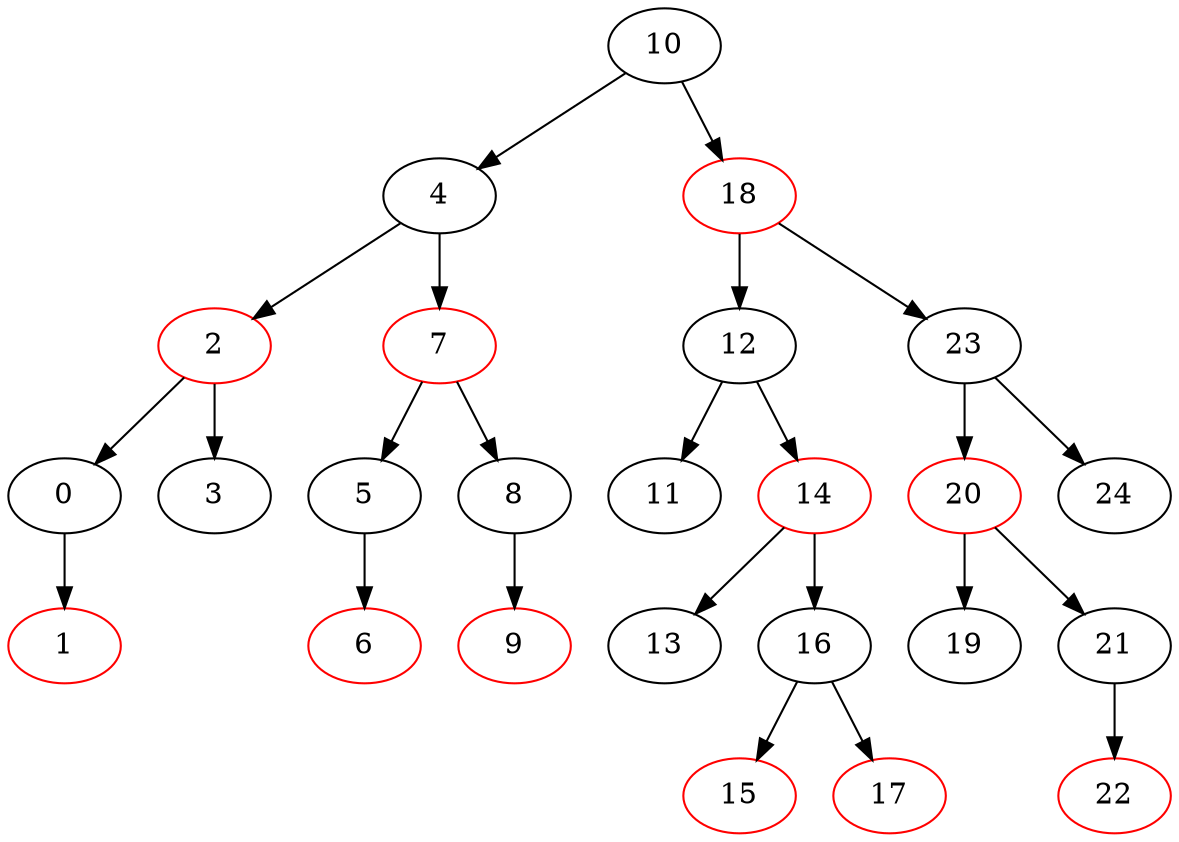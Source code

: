 digraph G { 
	10 [color=black];
	10 -> 4;
	4 [color=black];
	10 -> 18;
	18 [color=red];
	4 [color=black];
	4 -> 2;
	2 [color=red];
	4 -> 7;
	7 [color=red];
	18 [color=red];
	18 -> 12;
	12 [color=black];
	18 -> 23;
	23 [color=black];
	2 [color=red];
	2 -> 0;
	0 [color=black];
	2 -> 3;
	3 [color=black];
	7 [color=red];
	7 -> 5;
	5 [color=black];
	7 -> 8;
	8 [color=black];
	12 [color=black];
	12 -> 11;
	11 [color=black];
	12 -> 14;
	14 [color=red];
	23 [color=black];
	23 -> 20;
	20 [color=red];
	23 -> 24;
	24 [color=black];
	0 [color=black];
	0 -> 1;
	1 [color=red];
	3 [color=black];
	5 [color=black];
	5 -> 6;
	6 [color=red];
	8 [color=black];
	8 -> 9;
	9 [color=red];
	11 [color=black];
	14 [color=red];
	14 -> 13;
	13 [color=black];
	14 -> 16;
	16 [color=black];
	20 [color=red];
	20 -> 19;
	19 [color=black];
	20 -> 21;
	21 [color=black];
	24 [color=black];
	1 [color=red];
	6 [color=red];
	9 [color=red];
	13 [color=black];
	16 [color=black];
	16 -> 15;
	15 [color=red];
	16 -> 17;
	17 [color=red];
	19 [color=black];
	21 [color=black];
	21 -> 22;
	22 [color=red];
	15 [color=red];
	17 [color=red];
	22 [color=red];
}
